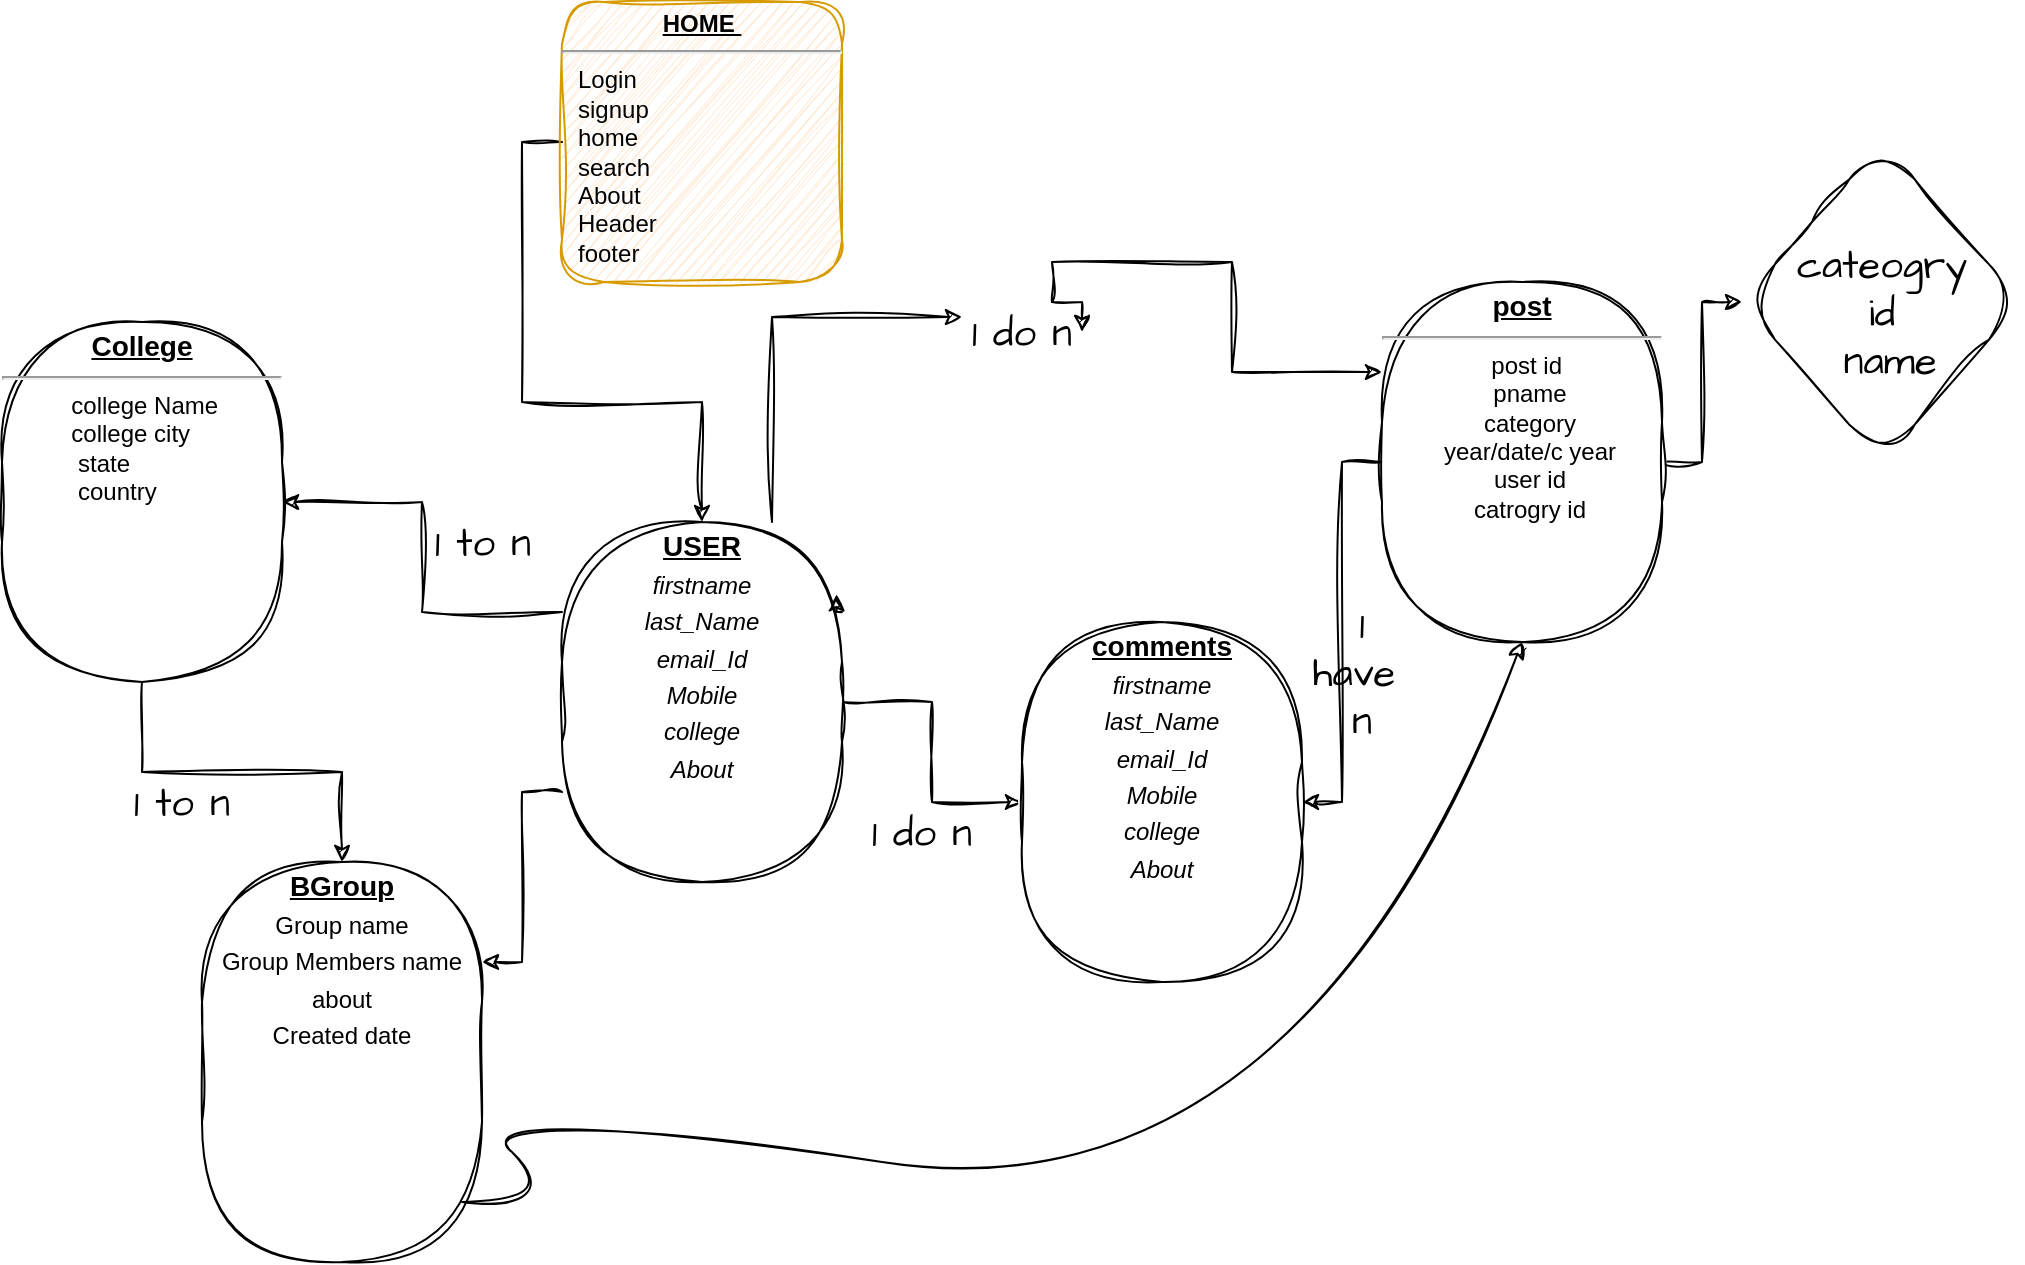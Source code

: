 <mxfile version="21.1.8" type="github">
  <diagram name="Page-1" id="a7904f86-f2b4-8e86-fa97-74104820619b">
    <mxGraphModel dx="1257" dy="1541" grid="1" gridSize="10" guides="1" tooltips="1" connect="1" arrows="1" fold="1" page="1" pageScale="1" pageWidth="1100" pageHeight="850" background="none" math="0" shadow="0">
      <root>
        <mxCell id="0" />
        <mxCell id="1" parent="0" />
        <mxCell id="7IfzcfysinEtE-jtk7fR-18" value="" style="edgeStyle=orthogonalEdgeStyle;rounded=0;sketch=1;hachureGap=4;jiggle=2;curveFitting=1;orthogonalLoop=1;jettySize=auto;html=1;fontFamily=Architects Daughter;fontSource=https%3A%2F%2Ffonts.googleapis.com%2Fcss%3Ffamily%3DArchitects%2BDaughter;fontSize=16;" edge="1" parent="1" source="24794b860abc3c2d-1" target="7IfzcfysinEtE-jtk7fR-17">
          <mxGeometry relative="1" as="geometry" />
        </mxCell>
        <mxCell id="7IfzcfysinEtE-jtk7fR-19" style="edgeStyle=orthogonalEdgeStyle;rounded=0;sketch=1;hachureGap=4;jiggle=2;curveFitting=1;orthogonalLoop=1;jettySize=auto;html=1;exitX=0;exitY=0.25;exitDx=0;exitDy=0;entryX=1;entryY=0.5;entryDx=0;entryDy=0;fontFamily=Architects Daughter;fontSource=https%3A%2F%2Ffonts.googleapis.com%2Fcss%3Ffamily%3DArchitects%2BDaughter;fontSize=16;" edge="1" parent="1" source="24794b860abc3c2d-1" target="24794b860abc3c2d-17">
          <mxGeometry relative="1" as="geometry" />
        </mxCell>
        <mxCell id="7IfzcfysinEtE-jtk7fR-21" style="edgeStyle=orthogonalEdgeStyle;rounded=0;sketch=1;hachureGap=4;jiggle=2;curveFitting=1;orthogonalLoop=1;jettySize=auto;html=1;exitX=0.75;exitY=0;exitDx=0;exitDy=0;entryX=0;entryY=0.25;entryDx=0;entryDy=0;fontFamily=Architects Daughter;fontSource=https%3A%2F%2Ffonts.googleapis.com%2Fcss%3Ffamily%3DArchitects%2BDaughter;fontSize=16;" edge="1" parent="1" source="7IfzcfysinEtE-jtk7fR-29" target="7IfzcfysinEtE-jtk7fR-13">
          <mxGeometry relative="1" as="geometry" />
        </mxCell>
        <mxCell id="7IfzcfysinEtE-jtk7fR-43" style="edgeStyle=orthogonalEdgeStyle;rounded=0;sketch=1;hachureGap=4;jiggle=2;curveFitting=1;orthogonalLoop=1;jettySize=auto;html=1;exitX=0;exitY=0.75;exitDx=0;exitDy=0;entryX=1;entryY=0.25;entryDx=0;entryDy=0;fontFamily=Architects Daughter;fontSource=https%3A%2F%2Ffonts.googleapis.com%2Fcss%3Ffamily%3DArchitects%2BDaughter;fontSize=16;" edge="1" parent="1" source="24794b860abc3c2d-1" target="24794b860abc3c2d-23">
          <mxGeometry relative="1" as="geometry" />
        </mxCell>
        <mxCell id="24794b860abc3c2d-1" value="&lt;p style=&quot;margin: 4px 0px 0px; text-align: center;&quot;&gt;&lt;font style=&quot;font-size: 14px;&quot;&gt;&lt;b style=&quot;&quot;&gt;&lt;u style=&quot;&quot;&gt;U&lt;span style=&quot;background-color: initial;&quot;&gt;SER&lt;/span&gt;&lt;/u&gt;&lt;/b&gt;&lt;/font&gt;&lt;/p&gt;&lt;p style=&quot;margin: 4px 0px 0px; text-align: center;&quot;&gt;&lt;font style=&quot;font-size: 12px;&quot;&gt;&lt;i&gt;firstname&lt;/i&gt;&lt;/font&gt;&lt;/p&gt;&lt;p style=&quot;margin: 4px 0px 0px; text-align: center;&quot;&gt;&lt;font style=&quot;font-size: 12px;&quot;&gt;&lt;i&gt;last_Name&lt;/i&gt;&lt;/font&gt;&lt;/p&gt;&lt;p style=&quot;margin: 4px 0px 0px; text-align: center;&quot;&gt;&lt;i&gt;email_Id&lt;/i&gt;&lt;/p&gt;&lt;p style=&quot;margin: 4px 0px 0px; text-align: center;&quot;&gt;&lt;i&gt;Mobile&lt;/i&gt;&lt;/p&gt;&lt;p style=&quot;margin: 4px 0px 0px; text-align: center;&quot;&gt;&lt;i&gt;college&lt;/i&gt;&lt;/p&gt;&lt;p style=&quot;margin: 4px 0px 0px; text-align: center;&quot;&gt;&lt;i&gt;About&lt;/i&gt;&lt;/p&gt;&lt;p style=&quot;margin: 4px 0px 0px; text-align: center;&quot;&gt;&lt;i&gt;&lt;br&gt;&lt;/i&gt;&lt;/p&gt;&lt;p style=&quot;margin: 4px 0px 0px; text-align: center;&quot;&gt;&lt;font style=&quot;font-size: 12px;&quot;&gt;&lt;i&gt;&lt;br&gt;&lt;/i&gt;&lt;/font&gt;&lt;/p&gt;&lt;p style=&quot;margin: 4px 0px 0px; text-align: center;&quot;&gt;&lt;br&gt;&lt;/p&gt;&lt;p style=&quot;margin: 0px ; margin-top: 4px ; text-align: center ; text-decoration: underline&quot;&gt;&lt;br&gt;&lt;/p&gt;" style="verticalAlign=top;align=left;overflow=fill;fontSize=12;fontFamily=Helvetica;html=1;rounded=1;shadow=0;comic=0;labelBackgroundColor=none;strokeWidth=1;sketch=1;curveFitting=1;jiggle=2;arcSize=50;" parent="1" vertex="1">
          <mxGeometry x="310" y="-40" width="140" height="180" as="geometry" />
        </mxCell>
        <mxCell id="7IfzcfysinEtE-jtk7fR-26" style="edgeStyle=orthogonalEdgeStyle;rounded=0;sketch=1;hachureGap=4;jiggle=2;curveFitting=1;orthogonalLoop=1;jettySize=auto;html=1;exitX=0.5;exitY=1;exitDx=0;exitDy=0;entryX=0.5;entryY=0;entryDx=0;entryDy=0;fontFamily=Architects Daughter;fontSource=https%3A%2F%2Ffonts.googleapis.com%2Fcss%3Ffamily%3DArchitects%2BDaughter;fontSize=16;" edge="1" parent="1" source="24794b860abc3c2d-17" target="24794b860abc3c2d-23">
          <mxGeometry relative="1" as="geometry" />
        </mxCell>
        <mxCell id="24794b860abc3c2d-17" value="&lt;p style=&quot;margin: 0px ; margin-top: 4px ; text-align: center ; text-decoration: underline&quot;&gt;&lt;b&gt;&lt;font style=&quot;font-size: 14px;&quot;&gt;College&lt;/font&gt;&lt;/b&gt;&lt;/p&gt;&lt;hr&gt;&lt;p style=&quot;margin: 0px ; margin-left: 8px&quot;&gt;&amp;nbsp; &amp;nbsp; &amp;nbsp; &amp;nbsp; college Name&lt;/p&gt;&lt;p style=&quot;margin: 0px ; margin-left: 8px&quot;&gt;&amp;nbsp; &amp;nbsp; &amp;nbsp; &amp;nbsp; college city&lt;/p&gt;&lt;p style=&quot;margin: 0px ; margin-left: 8px&quot;&gt;&amp;nbsp; &amp;nbsp; &amp;nbsp; &amp;nbsp; &amp;nbsp;state&lt;/p&gt;&lt;p style=&quot;margin: 0px ; margin-left: 8px&quot;&gt;&amp;nbsp; &amp;nbsp; &amp;nbsp; &amp;nbsp; &amp;nbsp;country&lt;/p&gt;&lt;p style=&quot;margin: 0px ; margin-left: 8px&quot;&gt;&amp;nbsp; &amp;nbsp; &amp;nbsp; &amp;nbsp;&amp;nbsp;&lt;/p&gt;" style="verticalAlign=top;align=left;overflow=fill;fontSize=12;fontFamily=Helvetica;html=1;rounded=1;shadow=0;comic=0;labelBackgroundColor=none;strokeWidth=1;sketch=1;curveFitting=1;jiggle=2;arcSize=50;" parent="1" vertex="1">
          <mxGeometry x="30" y="-140" width="140" height="180" as="geometry" />
        </mxCell>
        <mxCell id="7IfzcfysinEtE-jtk7fR-12" style="edgeStyle=orthogonalEdgeStyle;rounded=0;sketch=1;hachureGap=4;jiggle=2;curveFitting=1;orthogonalLoop=1;jettySize=auto;html=1;exitX=0;exitY=0.5;exitDx=0;exitDy=0;entryX=0.5;entryY=0;entryDx=0;entryDy=0;fontFamily=Architects Daughter;fontSource=https%3A%2F%2Ffonts.googleapis.com%2Fcss%3Ffamily%3DArchitects%2BDaughter;fontSize=16;" edge="1" parent="1" source="24794b860abc3c2d-19" target="24794b860abc3c2d-1">
          <mxGeometry relative="1" as="geometry" />
        </mxCell>
        <mxCell id="24794b860abc3c2d-19" value="&lt;p style=&quot;margin: 0px ; margin-top: 4px ; text-align: center ; text-decoration: underline&quot;&gt;&lt;b&gt;HOME&amp;nbsp;&lt;/b&gt;&lt;/p&gt;&lt;hr&gt;&lt;p style=&quot;margin: 0px ; margin-left: 8px&quot;&gt;Login&amp;nbsp;&lt;/p&gt;&lt;p style=&quot;margin: 0px ; margin-left: 8px&quot;&gt;signup&lt;/p&gt;&lt;p style=&quot;margin: 0px ; margin-left: 8px&quot;&gt;home&amp;nbsp;&lt;/p&gt;&lt;p style=&quot;margin: 0px ; margin-left: 8px&quot;&gt;search&lt;/p&gt;&lt;p style=&quot;margin: 0px ; margin-left: 8px&quot;&gt;About&lt;/p&gt;&lt;p style=&quot;margin: 0px ; margin-left: 8px&quot;&gt;Header&amp;nbsp;&lt;/p&gt;&lt;p style=&quot;margin: 0px ; margin-left: 8px&quot;&gt;footer&lt;/p&gt;&lt;p style=&quot;margin: 0px ; margin-left: 8px&quot;&gt;&lt;br&gt;&lt;/p&gt;" style="verticalAlign=top;align=left;overflow=fill;fontSize=12;fontFamily=Helvetica;html=1;rounded=1;shadow=0;comic=0;labelBackgroundColor=none;strokeWidth=1;fillColor=#ffe6cc;strokeColor=#d79b00;sketch=1;curveFitting=1;jiggle=2;glass=0;" parent="1" vertex="1">
          <mxGeometry x="310" y="-300" width="140" height="140" as="geometry" />
        </mxCell>
        <mxCell id="24794b860abc3c2d-23" value="&lt;p style=&quot;margin: 4px 0px 0px;&quot;&gt;&lt;u style=&quot;&quot;&gt;&lt;b&gt;&lt;font style=&quot;font-size: 14px;&quot;&gt;BGroup&lt;/font&gt;&lt;/b&gt;&lt;/u&gt;&lt;/p&gt;&lt;p style=&quot;margin: 4px 0px 0px;&quot;&gt;Group name&lt;/p&gt;&lt;p style=&quot;margin: 4px 0px 0px;&quot;&gt;Group Members name&lt;/p&gt;&lt;p style=&quot;margin: 4px 0px 0px;&quot;&gt;about&lt;/p&gt;&lt;p style=&quot;margin: 4px 0px 0px;&quot;&gt;Created date&lt;/p&gt;&lt;p style=&quot;margin: 4px 0px 0px;&quot;&gt;&lt;br&gt;&lt;/p&gt;&lt;p style=&quot;margin: 4px 0px 0px;&quot;&gt;&lt;br&gt;&lt;/p&gt;&lt;p style=&quot;margin: 4px 0px 0px;&quot;&gt;&lt;br&gt;&lt;/p&gt;&lt;p style=&quot;margin: 4px 0px 0px;&quot;&gt;&lt;br&gt;&lt;/p&gt;" style="verticalAlign=top;align=center;overflow=fill;fontSize=12;fontFamily=Helvetica;html=1;rounded=1;shadow=0;comic=0;labelBackgroundColor=none;strokeWidth=1;sketch=1;curveFitting=1;jiggle=2;arcSize=50;" parent="1" vertex="1">
          <mxGeometry x="130" y="130" width="140" height="200" as="geometry" />
        </mxCell>
        <mxCell id="7IfzcfysinEtE-jtk7fR-25" style="edgeStyle=orthogonalEdgeStyle;rounded=0;sketch=1;hachureGap=4;jiggle=2;curveFitting=1;orthogonalLoop=1;jettySize=auto;html=1;fontFamily=Architects Daughter;fontSource=https%3A%2F%2Ffonts.googleapis.com%2Fcss%3Ffamily%3DArchitects%2BDaughter;fontSize=16;entryX=1;entryY=0.5;entryDx=0;entryDy=0;" edge="1" parent="1" source="7IfzcfysinEtE-jtk7fR-13" target="7IfzcfysinEtE-jtk7fR-17">
          <mxGeometry relative="1" as="geometry">
            <mxPoint x="750" y="320" as="targetPoint" />
          </mxGeometry>
        </mxCell>
        <mxCell id="7IfzcfysinEtE-jtk7fR-34" value="" style="edgeStyle=orthogonalEdgeStyle;rounded=0;sketch=1;hachureGap=4;jiggle=2;curveFitting=1;orthogonalLoop=1;jettySize=auto;html=1;fontFamily=Architects Daughter;fontSource=https%3A%2F%2Ffonts.googleapis.com%2Fcss%3Ffamily%3DArchitects%2BDaughter;fontSize=16;" edge="1" parent="1" source="7IfzcfysinEtE-jtk7fR-13" target="7IfzcfysinEtE-jtk7fR-33">
          <mxGeometry relative="1" as="geometry" />
        </mxCell>
        <mxCell id="7IfzcfysinEtE-jtk7fR-13" value="&lt;h4 style=&quot;margin: 0px ; margin-top: 4px ; text-align: center ; text-decoration: underline&quot;&gt;&lt;span style=&quot;font-size: 14px;&quot;&gt;post&lt;/span&gt;&lt;/h4&gt;&lt;hr&gt;&lt;p style=&quot;text-align: center; margin: 0px 0px 0px 8px;&quot;&gt;post id&amp;nbsp;&lt;/p&gt;&lt;p style=&quot;text-align: center; margin: 0px 0px 0px 8px;&quot;&gt;pname&lt;/p&gt;&lt;p style=&quot;text-align: center; margin: 0px 0px 0px 8px;&quot;&gt;category&lt;/p&gt;&lt;p style=&quot;text-align: center; margin: 0px 0px 0px 8px;&quot;&gt;year/date/c year&lt;/p&gt;&lt;p style=&quot;text-align: center; margin: 0px 0px 0px 8px;&quot;&gt;user id&lt;/p&gt;&lt;p style=&quot;text-align: center; margin: 0px 0px 0px 8px;&quot;&gt;catrogry id&lt;/p&gt;&lt;p style=&quot;text-align: center; margin: 0px 0px 0px 8px;&quot;&gt;&lt;br&gt;&lt;/p&gt;&lt;p style=&quot;text-align: center; margin: 0px 0px 0px 8px;&quot;&gt;&amp;nbsp;&lt;span style=&quot;background-color: initial; text-align: left;&quot;&gt;&amp;nbsp; &amp;nbsp; &amp;nbsp; &amp;nbsp;&amp;nbsp;&lt;/span&gt;&lt;/p&gt;" style="verticalAlign=top;align=left;overflow=fill;fontSize=12;fontFamily=Helvetica;html=1;rounded=1;shadow=0;comic=0;labelBackgroundColor=none;strokeWidth=1;sketch=1;curveFitting=1;jiggle=2;arcSize=50;" vertex="1" parent="1">
          <mxGeometry x="720" y="-160" width="140" height="180" as="geometry" />
        </mxCell>
        <mxCell id="7IfzcfysinEtE-jtk7fR-17" value="&lt;p style=&quot;margin: 4px 0px 0px; text-align: center;&quot;&gt;&lt;span style=&quot;font-size: 14px;&quot;&gt;&lt;b&gt;&lt;u&gt;comments&lt;/u&gt;&lt;/b&gt;&lt;/span&gt;&lt;/p&gt;&lt;p style=&quot;margin: 4px 0px 0px; text-align: center;&quot;&gt;&lt;font style=&quot;font-size: 12px;&quot;&gt;&lt;i&gt;firstname&lt;/i&gt;&lt;/font&gt;&lt;/p&gt;&lt;p style=&quot;margin: 4px 0px 0px; text-align: center;&quot;&gt;&lt;font style=&quot;font-size: 12px;&quot;&gt;&lt;i&gt;last_Name&lt;/i&gt;&lt;/font&gt;&lt;/p&gt;&lt;p style=&quot;margin: 4px 0px 0px; text-align: center;&quot;&gt;&lt;i&gt;email_Id&lt;/i&gt;&lt;/p&gt;&lt;p style=&quot;margin: 4px 0px 0px; text-align: center;&quot;&gt;&lt;i&gt;Mobile&lt;/i&gt;&lt;/p&gt;&lt;p style=&quot;margin: 4px 0px 0px; text-align: center;&quot;&gt;&lt;i&gt;college&lt;/i&gt;&lt;/p&gt;&lt;p style=&quot;margin: 4px 0px 0px; text-align: center;&quot;&gt;&lt;i&gt;About&lt;/i&gt;&lt;/p&gt;&lt;p style=&quot;margin: 4px 0px 0px; text-align: center;&quot;&gt;&lt;i&gt;&lt;br&gt;&lt;/i&gt;&lt;/p&gt;&lt;p style=&quot;margin: 4px 0px 0px; text-align: center;&quot;&gt;&lt;font style=&quot;font-size: 12px;&quot;&gt;&lt;i&gt;&lt;br&gt;&lt;/i&gt;&lt;/font&gt;&lt;/p&gt;&lt;p style=&quot;margin: 4px 0px 0px; text-align: center;&quot;&gt;&lt;br&gt;&lt;/p&gt;&lt;p style=&quot;margin: 0px ; margin-top: 4px ; text-align: center ; text-decoration: underline&quot;&gt;&lt;br&gt;&lt;/p&gt;" style="verticalAlign=top;align=left;overflow=fill;fontSize=12;fontFamily=Helvetica;html=1;rounded=1;shadow=0;comic=0;labelBackgroundColor=none;strokeWidth=1;sketch=1;curveFitting=1;jiggle=2;arcSize=50;hachureGap=4;fontSource=https%3A%2F%2Ffonts.googleapis.com%2Fcss%3Ffamily%3DArchitects%2BDaughter;" vertex="1" parent="1">
          <mxGeometry x="540" y="10" width="140" height="180" as="geometry" />
        </mxCell>
        <mxCell id="7IfzcfysinEtE-jtk7fR-20" style="edgeStyle=orthogonalEdgeStyle;rounded=0;sketch=1;hachureGap=4;jiggle=2;curveFitting=1;orthogonalLoop=1;jettySize=auto;html=1;exitX=1;exitY=0.25;exitDx=0;exitDy=0;entryX=0.981;entryY=0.201;entryDx=0;entryDy=0;entryPerimeter=0;fontFamily=Architects Daughter;fontSource=https%3A%2F%2Ffonts.googleapis.com%2Fcss%3Ffamily%3DArchitects%2BDaughter;fontSize=16;" edge="1" parent="1" source="24794b860abc3c2d-1" target="24794b860abc3c2d-1">
          <mxGeometry relative="1" as="geometry" />
        </mxCell>
        <mxCell id="7IfzcfysinEtE-jtk7fR-27" value="1 do n" style="text;html=1;strokeColor=none;fillColor=none;align=center;verticalAlign=middle;whiteSpace=wrap;rounded=0;fontSize=20;fontFamily=Architects Daughter;" vertex="1" parent="1">
          <mxGeometry x="460" y="100" width="60" height="30" as="geometry" />
        </mxCell>
        <mxCell id="7IfzcfysinEtE-jtk7fR-28" value="1 have&amp;nbsp;&lt;br&gt;n" style="text;html=1;strokeColor=none;fillColor=none;align=center;verticalAlign=middle;whiteSpace=wrap;rounded=0;fontSize=20;fontFamily=Architects Daughter;" vertex="1" parent="1">
          <mxGeometry x="680" y="20" width="60" height="30" as="geometry" />
        </mxCell>
        <mxCell id="7IfzcfysinEtE-jtk7fR-30" value="" style="edgeStyle=orthogonalEdgeStyle;rounded=0;sketch=1;hachureGap=4;jiggle=2;curveFitting=1;orthogonalLoop=1;jettySize=auto;html=1;exitX=0.75;exitY=0;exitDx=0;exitDy=0;entryX=0;entryY=0.25;entryDx=0;entryDy=0;fontFamily=Architects Daughter;fontSource=https%3A%2F%2Ffonts.googleapis.com%2Fcss%3Ffamily%3DArchitects%2BDaughter;fontSize=16;" edge="1" parent="1" source="24794b860abc3c2d-1" target="7IfzcfysinEtE-jtk7fR-29">
          <mxGeometry relative="1" as="geometry">
            <mxPoint x="415" y="-40" as="sourcePoint" />
            <mxPoint x="700" y="-145" as="targetPoint" />
          </mxGeometry>
        </mxCell>
        <mxCell id="7IfzcfysinEtE-jtk7fR-29" value="1 do n" style="text;html=1;strokeColor=none;fillColor=none;align=center;verticalAlign=middle;whiteSpace=wrap;rounded=0;fontSize=20;fontFamily=Architects Daughter;" vertex="1" parent="1">
          <mxGeometry x="510" y="-150" width="60" height="30" as="geometry" />
        </mxCell>
        <mxCell id="7IfzcfysinEtE-jtk7fR-31" style="edgeStyle=orthogonalEdgeStyle;rounded=0;sketch=1;hachureGap=4;jiggle=2;curveFitting=1;orthogonalLoop=1;jettySize=auto;html=1;exitX=0.75;exitY=0;exitDx=0;exitDy=0;entryX=1;entryY=0.5;entryDx=0;entryDy=0;fontFamily=Architects Daughter;fontSource=https%3A%2F%2Ffonts.googleapis.com%2Fcss%3Ffamily%3DArchitects%2BDaughter;fontSize=16;" edge="1" parent="1" source="7IfzcfysinEtE-jtk7fR-29" target="7IfzcfysinEtE-jtk7fR-29">
          <mxGeometry relative="1" as="geometry" />
        </mxCell>
        <mxCell id="7IfzcfysinEtE-jtk7fR-33" value="" style="rhombus;whiteSpace=wrap;html=1;align=center;verticalAlign=top;rounded=1;shadow=0;comic=0;labelBackgroundColor=none;strokeWidth=1;sketch=1;curveFitting=1;jiggle=2;arcSize=50;hachureGap=4;fontFamily=Architects Daughter;fontSource=https%3A%2F%2Ffonts.googleapis.com%2Fcss%3Ffamily%3DArchitects%2BDaughter;fontSize=20;" vertex="1" parent="1">
          <mxGeometry x="900" y="-230" width="140" height="160" as="geometry" />
        </mxCell>
        <mxCell id="7IfzcfysinEtE-jtk7fR-35" value="cateogry id&lt;br&gt;&amp;nbsp;name" style="text;html=1;strokeColor=none;fillColor=none;align=center;verticalAlign=middle;whiteSpace=wrap;rounded=0;fontSize=20;fontFamily=Architects Daughter;" vertex="1" parent="1">
          <mxGeometry x="940" y="-160" width="60" height="30" as="geometry" />
        </mxCell>
        <mxCell id="7IfzcfysinEtE-jtk7fR-37" value="1 to n" style="text;html=1;align=center;verticalAlign=middle;resizable=0;points=[];autosize=1;strokeColor=none;fillColor=none;fontSize=20;fontFamily=Architects Daughter;" vertex="1" parent="1">
          <mxGeometry x="235" y="-50" width="70" height="40" as="geometry" />
        </mxCell>
        <mxCell id="7IfzcfysinEtE-jtk7fR-38" value="1 to n" style="text;html=1;strokeColor=none;fillColor=none;align=center;verticalAlign=middle;whiteSpace=wrap;rounded=0;fontSize=20;fontFamily=Architects Daughter;" vertex="1" parent="1">
          <mxGeometry x="90" y="85" width="60" height="30" as="geometry" />
        </mxCell>
        <mxCell id="7IfzcfysinEtE-jtk7fR-42" value="" style="curved=1;endArrow=classic;html=1;rounded=0;sketch=1;hachureGap=4;jiggle=2;curveFitting=1;fontFamily=Architects Daughter;fontSource=https%3A%2F%2Ffonts.googleapis.com%2Fcss%3Ffamily%3DArchitects%2BDaughter;fontSize=16;entryX=0.5;entryY=1;entryDx=0;entryDy=0;" edge="1" parent="1" target="7IfzcfysinEtE-jtk7fR-13">
          <mxGeometry width="50" height="50" relative="1" as="geometry">
            <mxPoint x="260" y="300" as="sourcePoint" />
            <mxPoint x="900" y="240" as="targetPoint" />
            <Array as="points">
              <mxPoint x="310" y="300" />
              <mxPoint x="260" y="250" />
              <mxPoint x="680" y="310" />
            </Array>
          </mxGeometry>
        </mxCell>
      </root>
    </mxGraphModel>
  </diagram>
</mxfile>
